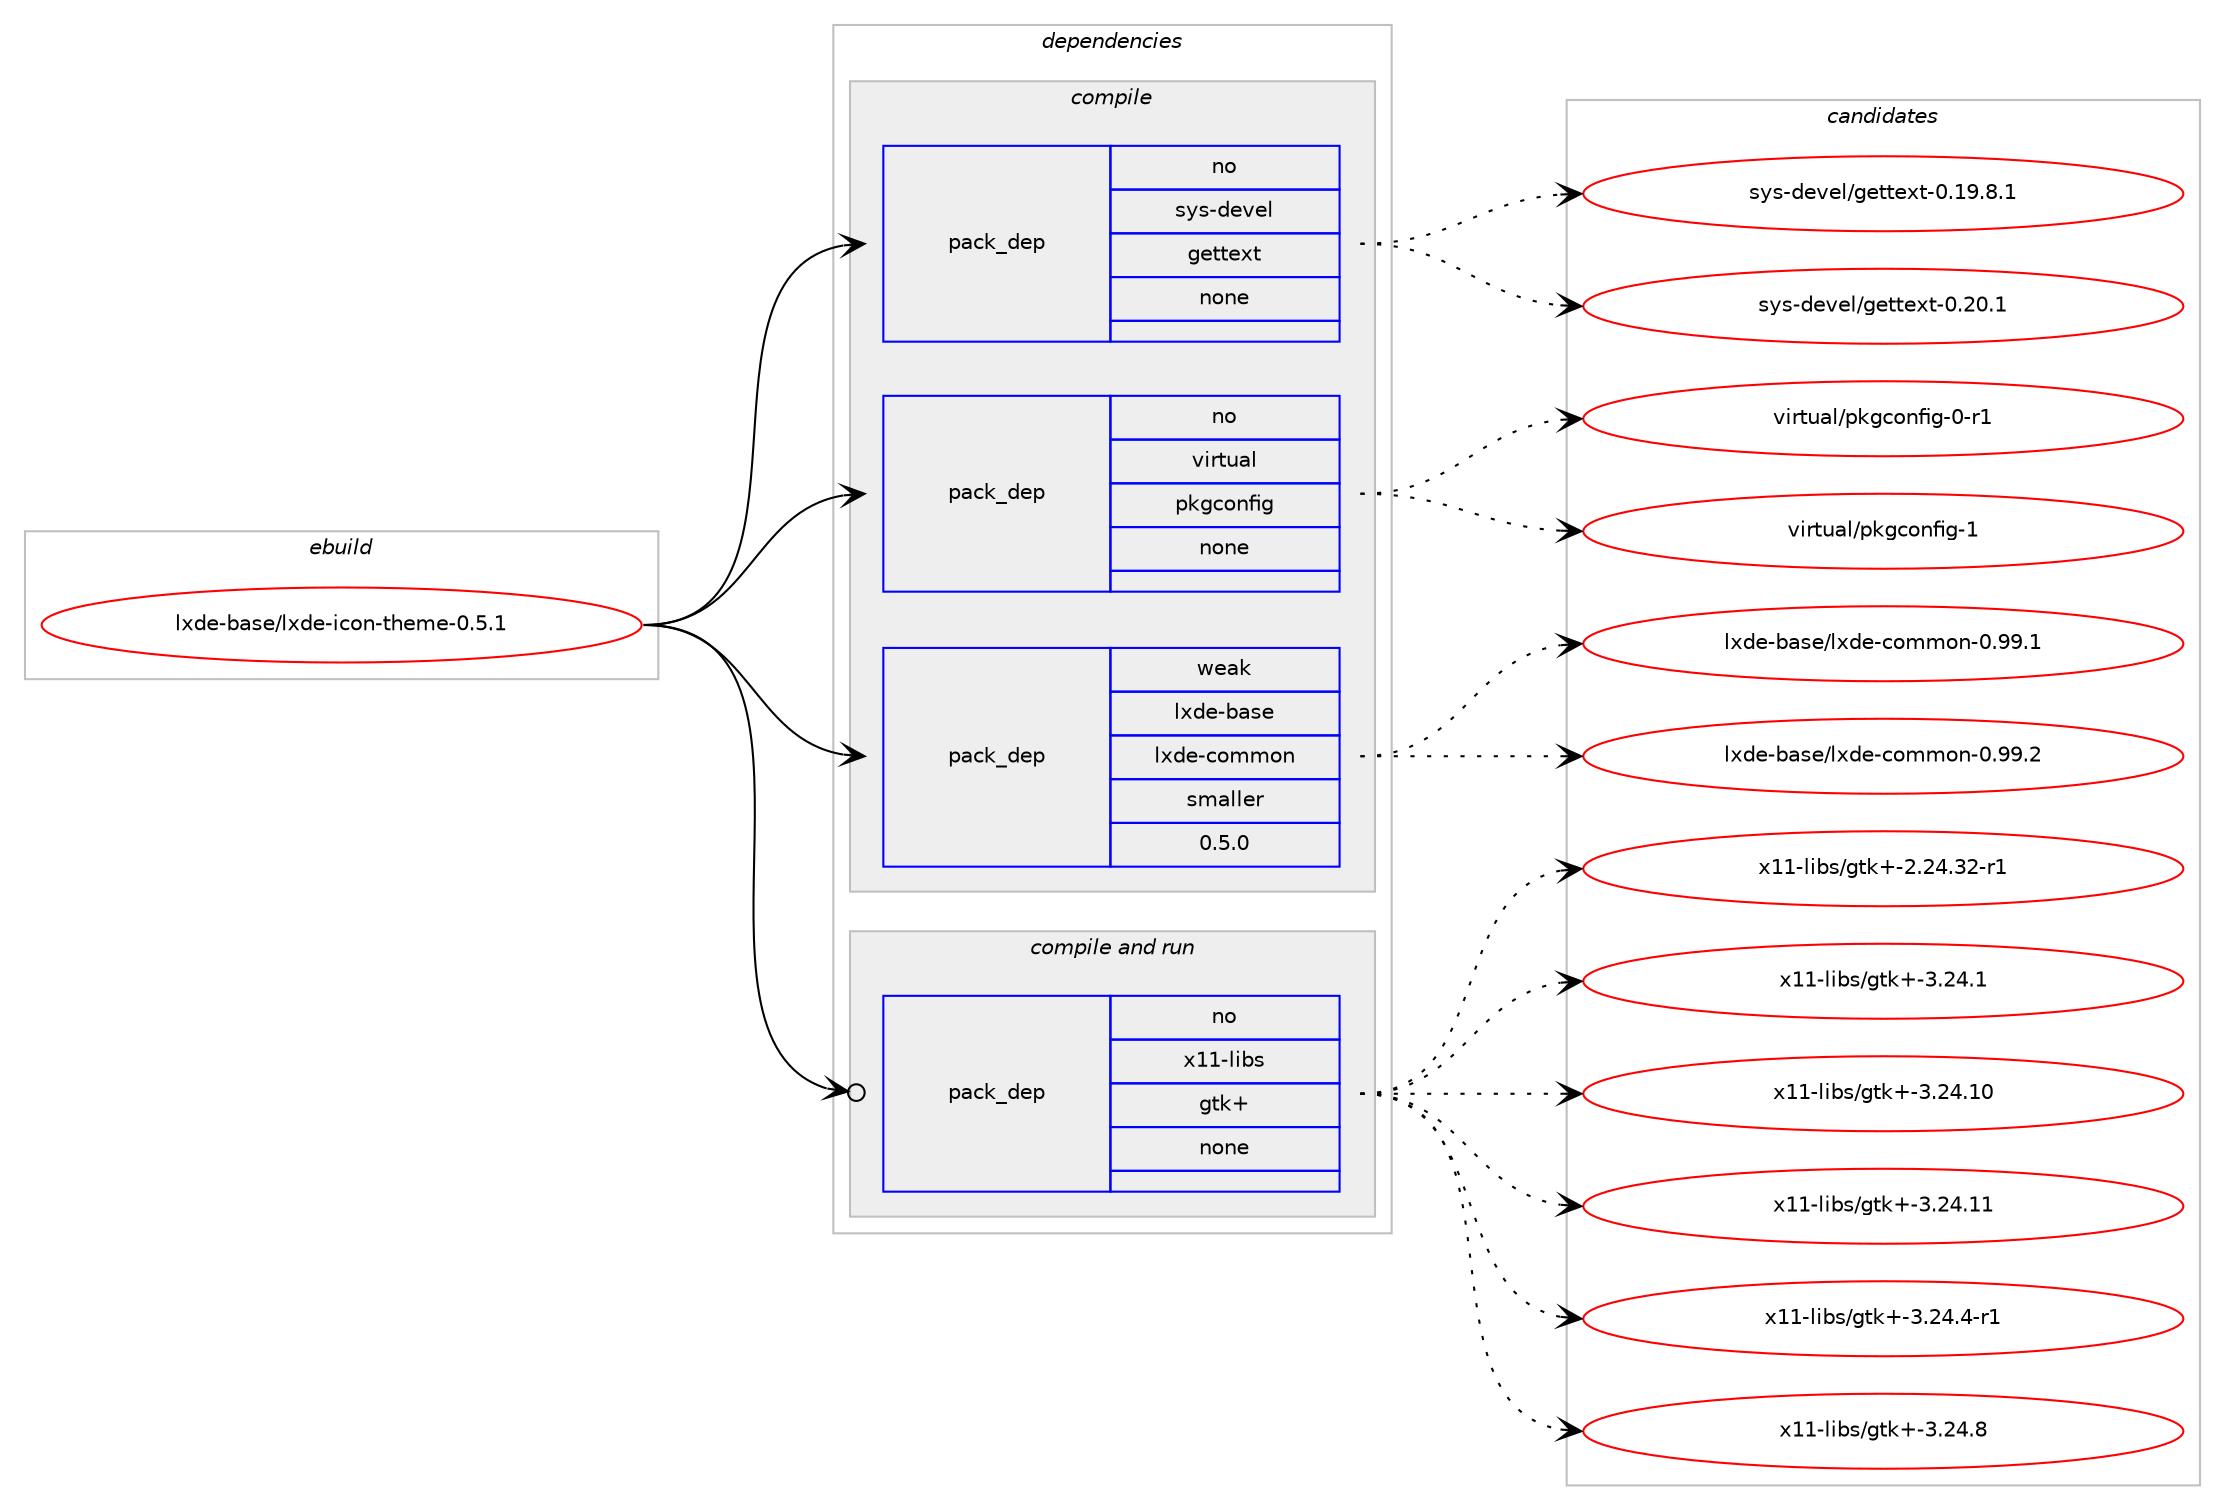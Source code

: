 digraph prolog {

# *************
# Graph options
# *************

newrank=true;
concentrate=true;
compound=true;
graph [rankdir=LR,fontname=Helvetica,fontsize=10,ranksep=1.5];#, ranksep=2.5, nodesep=0.2];
edge  [arrowhead=vee];
node  [fontname=Helvetica,fontsize=10];

# **********
# The ebuild
# **********

subgraph cluster_leftcol {
color=gray;
rank=same;
label=<<i>ebuild</i>>;
id [label="lxde-base/lxde-icon-theme-0.5.1", color=red, width=4, href="../lxde-base/lxde-icon-theme-0.5.1.svg"];
}

# ****************
# The dependencies
# ****************

subgraph cluster_midcol {
color=gray;
label=<<i>dependencies</i>>;
subgraph cluster_compile {
fillcolor="#eeeeee";
style=filled;
label=<<i>compile</i>>;
subgraph pack568865 {
dependency769834 [label=<<TABLE BORDER="0" CELLBORDER="1" CELLSPACING="0" CELLPADDING="4" WIDTH="220"><TR><TD ROWSPAN="6" CELLPADDING="30">pack_dep</TD></TR><TR><TD WIDTH="110">no</TD></TR><TR><TD>sys-devel</TD></TR><TR><TD>gettext</TD></TR><TR><TD>none</TD></TR><TR><TD></TD></TR></TABLE>>, shape=none, color=blue];
}
id:e -> dependency769834:w [weight=20,style="solid",arrowhead="vee"];
subgraph pack568866 {
dependency769835 [label=<<TABLE BORDER="0" CELLBORDER="1" CELLSPACING="0" CELLPADDING="4" WIDTH="220"><TR><TD ROWSPAN="6" CELLPADDING="30">pack_dep</TD></TR><TR><TD WIDTH="110">no</TD></TR><TR><TD>virtual</TD></TR><TR><TD>pkgconfig</TD></TR><TR><TD>none</TD></TR><TR><TD></TD></TR></TABLE>>, shape=none, color=blue];
}
id:e -> dependency769835:w [weight=20,style="solid",arrowhead="vee"];
subgraph pack568867 {
dependency769836 [label=<<TABLE BORDER="0" CELLBORDER="1" CELLSPACING="0" CELLPADDING="4" WIDTH="220"><TR><TD ROWSPAN="6" CELLPADDING="30">pack_dep</TD></TR><TR><TD WIDTH="110">weak</TD></TR><TR><TD>lxde-base</TD></TR><TR><TD>lxde-common</TD></TR><TR><TD>smaller</TD></TR><TR><TD>0.5.0</TD></TR></TABLE>>, shape=none, color=blue];
}
id:e -> dependency769836:w [weight=20,style="solid",arrowhead="vee"];
}
subgraph cluster_compileandrun {
fillcolor="#eeeeee";
style=filled;
label=<<i>compile and run</i>>;
subgraph pack568868 {
dependency769837 [label=<<TABLE BORDER="0" CELLBORDER="1" CELLSPACING="0" CELLPADDING="4" WIDTH="220"><TR><TD ROWSPAN="6" CELLPADDING="30">pack_dep</TD></TR><TR><TD WIDTH="110">no</TD></TR><TR><TD>x11-libs</TD></TR><TR><TD>gtk+</TD></TR><TR><TD>none</TD></TR><TR><TD></TD></TR></TABLE>>, shape=none, color=blue];
}
id:e -> dependency769837:w [weight=20,style="solid",arrowhead="odotvee"];
}
subgraph cluster_run {
fillcolor="#eeeeee";
style=filled;
label=<<i>run</i>>;
}
}

# **************
# The candidates
# **************

subgraph cluster_choices {
rank=same;
color=gray;
label=<<i>candidates</i>>;

subgraph choice568865 {
color=black;
nodesep=1;
choice1151211154510010111810110847103101116116101120116454846495746564649 [label="sys-devel/gettext-0.19.8.1", color=red, width=4,href="../sys-devel/gettext-0.19.8.1.svg"];
choice115121115451001011181011084710310111611610112011645484650484649 [label="sys-devel/gettext-0.20.1", color=red, width=4,href="../sys-devel/gettext-0.20.1.svg"];
dependency769834:e -> choice1151211154510010111810110847103101116116101120116454846495746564649:w [style=dotted,weight="100"];
dependency769834:e -> choice115121115451001011181011084710310111611610112011645484650484649:w [style=dotted,weight="100"];
}
subgraph choice568866 {
color=black;
nodesep=1;
choice11810511411611797108471121071039911111010210510345484511449 [label="virtual/pkgconfig-0-r1", color=red, width=4,href="../virtual/pkgconfig-0-r1.svg"];
choice1181051141161179710847112107103991111101021051034549 [label="virtual/pkgconfig-1", color=red, width=4,href="../virtual/pkgconfig-1.svg"];
dependency769835:e -> choice11810511411611797108471121071039911111010210510345484511449:w [style=dotted,weight="100"];
dependency769835:e -> choice1181051141161179710847112107103991111101021051034549:w [style=dotted,weight="100"];
}
subgraph choice568867 {
color=black;
nodesep=1;
choice10812010010145989711510147108120100101459911110910911111045484657574649 [label="lxde-base/lxde-common-0.99.1", color=red, width=4,href="../lxde-base/lxde-common-0.99.1.svg"];
choice10812010010145989711510147108120100101459911110910911111045484657574650 [label="lxde-base/lxde-common-0.99.2", color=red, width=4,href="../lxde-base/lxde-common-0.99.2.svg"];
dependency769836:e -> choice10812010010145989711510147108120100101459911110910911111045484657574649:w [style=dotted,weight="100"];
dependency769836:e -> choice10812010010145989711510147108120100101459911110910911111045484657574650:w [style=dotted,weight="100"];
}
subgraph choice568868 {
color=black;
nodesep=1;
choice12049494510810598115471031161074345504650524651504511449 [label="x11-libs/gtk+-2.24.32-r1", color=red, width=4,href="../x11-libs/gtk+-2.24.32-r1.svg"];
choice12049494510810598115471031161074345514650524649 [label="x11-libs/gtk+-3.24.1", color=red, width=4,href="../x11-libs/gtk+-3.24.1.svg"];
choice1204949451081059811547103116107434551465052464948 [label="x11-libs/gtk+-3.24.10", color=red, width=4,href="../x11-libs/gtk+-3.24.10.svg"];
choice1204949451081059811547103116107434551465052464949 [label="x11-libs/gtk+-3.24.11", color=red, width=4,href="../x11-libs/gtk+-3.24.11.svg"];
choice120494945108105981154710311610743455146505246524511449 [label="x11-libs/gtk+-3.24.4-r1", color=red, width=4,href="../x11-libs/gtk+-3.24.4-r1.svg"];
choice12049494510810598115471031161074345514650524656 [label="x11-libs/gtk+-3.24.8", color=red, width=4,href="../x11-libs/gtk+-3.24.8.svg"];
dependency769837:e -> choice12049494510810598115471031161074345504650524651504511449:w [style=dotted,weight="100"];
dependency769837:e -> choice12049494510810598115471031161074345514650524649:w [style=dotted,weight="100"];
dependency769837:e -> choice1204949451081059811547103116107434551465052464948:w [style=dotted,weight="100"];
dependency769837:e -> choice1204949451081059811547103116107434551465052464949:w [style=dotted,weight="100"];
dependency769837:e -> choice120494945108105981154710311610743455146505246524511449:w [style=dotted,weight="100"];
dependency769837:e -> choice12049494510810598115471031161074345514650524656:w [style=dotted,weight="100"];
}
}

}
